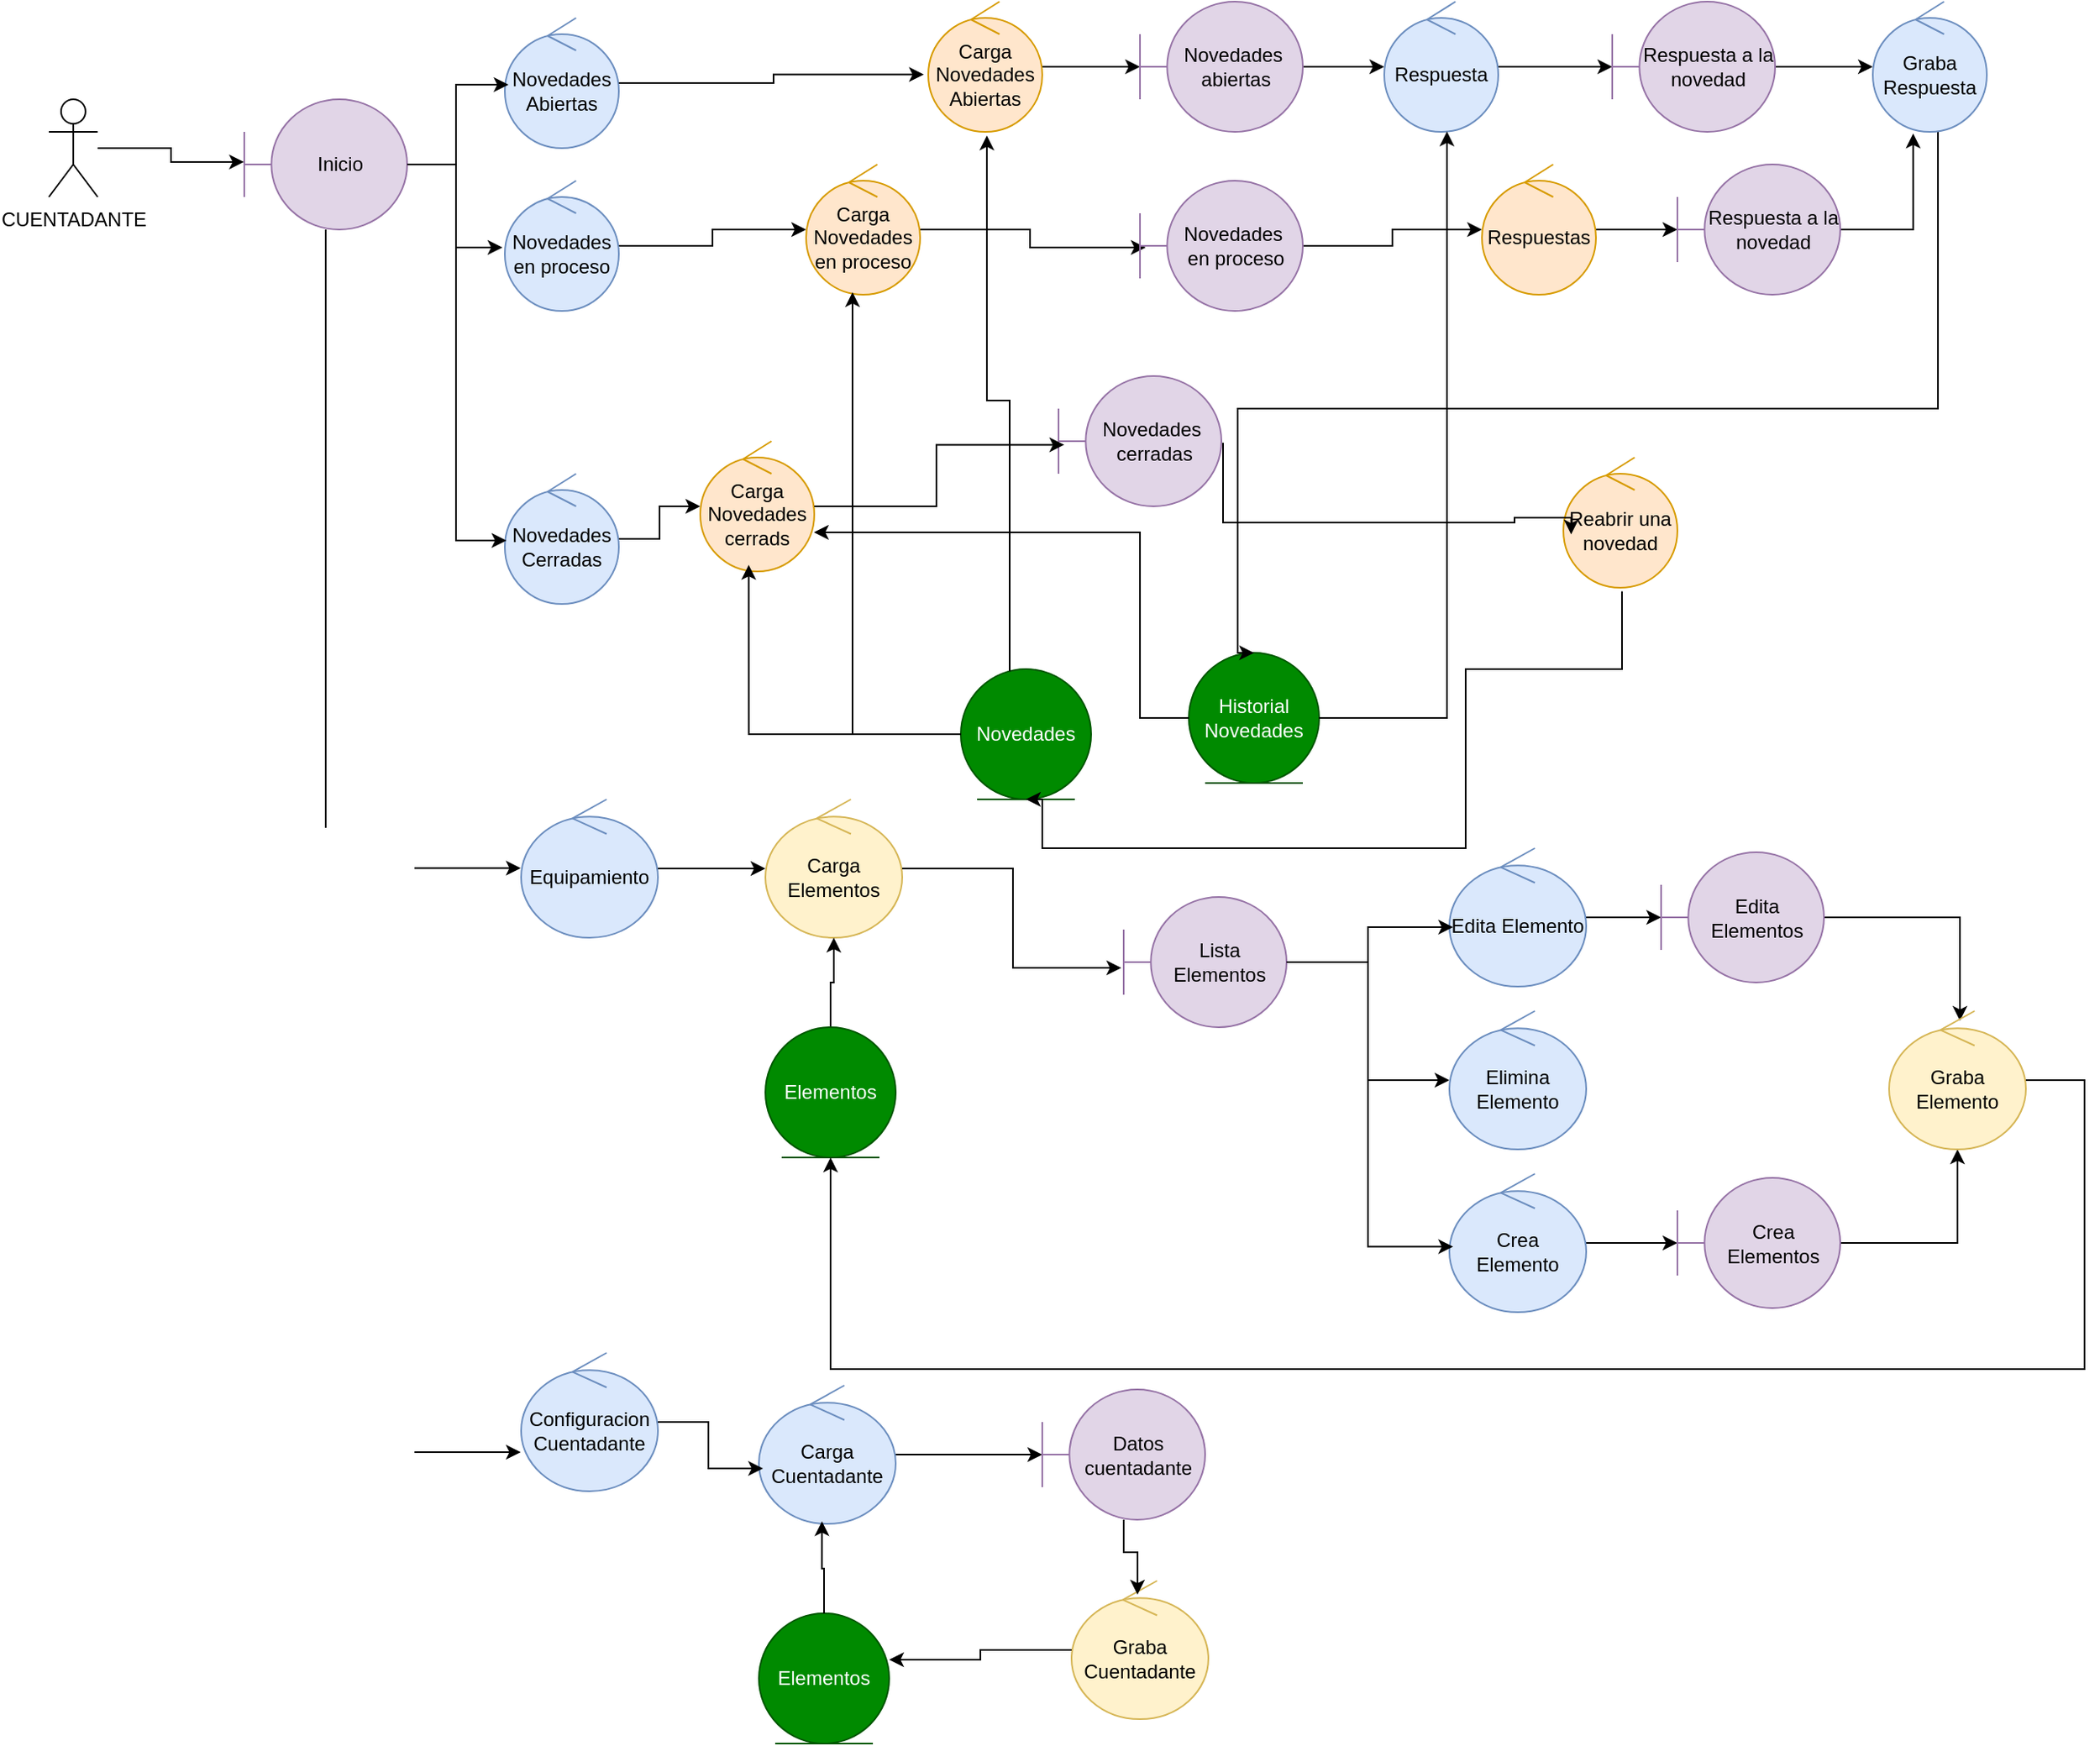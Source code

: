 <mxfile version="24.7.7">
  <diagram name="Página-1" id="gYXQ4PQmvJJArQJfaci6">
    <mxGraphModel dx="1222" dy="606" grid="1" gridSize="10" guides="1" tooltips="1" connect="1" arrows="1" fold="1" page="1" pageScale="1" pageWidth="827" pageHeight="1169" math="0" shadow="0">
      <root>
        <mxCell id="0" />
        <mxCell id="1" parent="0" />
        <mxCell id="wxJOrW_Wo2imXkOnGC0c-1" value="CUENTADANTE" style="shape=umlActor;verticalLabelPosition=bottom;verticalAlign=top;html=1;outlineConnect=0;" vertex="1" parent="1">
          <mxGeometry x="40" y="70" width="30" height="60" as="geometry" />
        </mxCell>
        <mxCell id="wxJOrW_Wo2imXkOnGC0c-34" value="" style="edgeStyle=orthogonalEdgeStyle;rounded=0;orthogonalLoop=1;jettySize=auto;html=1;entryX=-0.003;entryY=0.497;entryDx=0;entryDy=0;entryPerimeter=0;" edge="1" parent="1" source="wxJOrW_Wo2imXkOnGC0c-3" target="wxJOrW_Wo2imXkOnGC0c-32">
          <mxGeometry relative="1" as="geometry">
            <mxPoint x="210" y="230" as="targetPoint" />
            <Array as="points">
              <mxPoint x="210" y="542" />
            </Array>
          </mxGeometry>
        </mxCell>
        <mxCell id="wxJOrW_Wo2imXkOnGC0c-3" value="Inicio" style="shape=umlBoundary;whiteSpace=wrap;html=1;fillColor=#e1d5e7;strokeColor=#9673a6;" vertex="1" parent="1">
          <mxGeometry x="160" y="70" width="100" height="80" as="geometry" />
        </mxCell>
        <mxCell id="wxJOrW_Wo2imXkOnGC0c-4" style="edgeStyle=orthogonalEdgeStyle;rounded=0;orthogonalLoop=1;jettySize=auto;html=1;entryX=-0.002;entryY=0.481;entryDx=0;entryDy=0;entryPerimeter=0;" edge="1" parent="1" source="wxJOrW_Wo2imXkOnGC0c-1" target="wxJOrW_Wo2imXkOnGC0c-3">
          <mxGeometry relative="1" as="geometry" />
        </mxCell>
        <mxCell id="wxJOrW_Wo2imXkOnGC0c-5" value="Novedades&lt;div&gt;Abiertas&lt;/div&gt;" style="ellipse;shape=umlControl;whiteSpace=wrap;html=1;fillColor=#dae8fc;strokeColor=#6c8ebf;" vertex="1" parent="1">
          <mxGeometry x="320" y="20" width="70" height="80" as="geometry" />
        </mxCell>
        <mxCell id="wxJOrW_Wo2imXkOnGC0c-36" value="" style="edgeStyle=orthogonalEdgeStyle;rounded=0;orthogonalLoop=1;jettySize=auto;html=1;" edge="1" parent="1" source="wxJOrW_Wo2imXkOnGC0c-6" target="wxJOrW_Wo2imXkOnGC0c-35">
          <mxGeometry relative="1" as="geometry" />
        </mxCell>
        <mxCell id="wxJOrW_Wo2imXkOnGC0c-6" value="Novedades&lt;div&gt;en proceso&lt;/div&gt;" style="ellipse;shape=umlControl;whiteSpace=wrap;html=1;fillColor=#dae8fc;strokeColor=#6c8ebf;" vertex="1" parent="1">
          <mxGeometry x="320" y="120" width="70" height="80" as="geometry" />
        </mxCell>
        <mxCell id="wxJOrW_Wo2imXkOnGC0c-51" value="" style="edgeStyle=orthogonalEdgeStyle;rounded=0;orthogonalLoop=1;jettySize=auto;html=1;" edge="1" parent="1" source="wxJOrW_Wo2imXkOnGC0c-7" target="wxJOrW_Wo2imXkOnGC0c-49">
          <mxGeometry relative="1" as="geometry">
            <mxPoint x="470" y="340" as="targetPoint" />
          </mxGeometry>
        </mxCell>
        <mxCell id="wxJOrW_Wo2imXkOnGC0c-7" value="Novedades&lt;div&gt;Cerradas&lt;/div&gt;" style="ellipse;shape=umlControl;whiteSpace=wrap;html=1;fillColor=#dae8fc;strokeColor=#6c8ebf;" vertex="1" parent="1">
          <mxGeometry x="320" y="300" width="70" height="80" as="geometry" />
        </mxCell>
        <mxCell id="wxJOrW_Wo2imXkOnGC0c-8" style="edgeStyle=orthogonalEdgeStyle;rounded=0;orthogonalLoop=1;jettySize=auto;html=1;entryX=0.032;entryY=0.513;entryDx=0;entryDy=0;entryPerimeter=0;" edge="1" parent="1" source="wxJOrW_Wo2imXkOnGC0c-3" target="wxJOrW_Wo2imXkOnGC0c-5">
          <mxGeometry relative="1" as="geometry" />
        </mxCell>
        <mxCell id="wxJOrW_Wo2imXkOnGC0c-9" style="edgeStyle=orthogonalEdgeStyle;rounded=0;orthogonalLoop=1;jettySize=auto;html=1;entryX=-0.021;entryY=0.513;entryDx=0;entryDy=0;entryPerimeter=0;" edge="1" parent="1" source="wxJOrW_Wo2imXkOnGC0c-3" target="wxJOrW_Wo2imXkOnGC0c-6">
          <mxGeometry relative="1" as="geometry" />
        </mxCell>
        <mxCell id="wxJOrW_Wo2imXkOnGC0c-10" style="edgeStyle=orthogonalEdgeStyle;rounded=0;orthogonalLoop=1;jettySize=auto;html=1;entryX=0.014;entryY=0.513;entryDx=0;entryDy=0;entryPerimeter=0;" edge="1" parent="1" source="wxJOrW_Wo2imXkOnGC0c-3" target="wxJOrW_Wo2imXkOnGC0c-7">
          <mxGeometry relative="1" as="geometry" />
        </mxCell>
        <mxCell id="wxJOrW_Wo2imXkOnGC0c-40" value="" style="edgeStyle=orthogonalEdgeStyle;rounded=0;orthogonalLoop=1;jettySize=auto;html=1;" edge="1" parent="1" source="wxJOrW_Wo2imXkOnGC0c-11" target="wxJOrW_Wo2imXkOnGC0c-16">
          <mxGeometry relative="1" as="geometry" />
        </mxCell>
        <mxCell id="wxJOrW_Wo2imXkOnGC0c-11" value="Carga Novedades&lt;div&gt;Abiertas&lt;/div&gt;" style="ellipse;shape=umlControl;whiteSpace=wrap;html=1;fillColor=#ffe6cc;strokeColor=#d79b00;" vertex="1" parent="1">
          <mxGeometry x="580" y="10" width="70" height="80" as="geometry" />
        </mxCell>
        <mxCell id="wxJOrW_Wo2imXkOnGC0c-12" value="Novedades" style="ellipse;shape=umlEntity;whiteSpace=wrap;html=1;fillColor=#008a00;fontColor=#ffffff;strokeColor=#005700;" vertex="1" parent="1">
          <mxGeometry x="600" y="420" width="80" height="80" as="geometry" />
        </mxCell>
        <mxCell id="wxJOrW_Wo2imXkOnGC0c-14" style="edgeStyle=orthogonalEdgeStyle;rounded=0;orthogonalLoop=1;jettySize=auto;html=1;entryX=0.514;entryY=1.028;entryDx=0;entryDy=0;entryPerimeter=0;" edge="1" parent="1" source="wxJOrW_Wo2imXkOnGC0c-12" target="wxJOrW_Wo2imXkOnGC0c-11">
          <mxGeometry relative="1" as="geometry">
            <Array as="points">
              <mxPoint x="630" y="255" />
              <mxPoint x="616" y="255" />
            </Array>
          </mxGeometry>
        </mxCell>
        <mxCell id="wxJOrW_Wo2imXkOnGC0c-15" style="edgeStyle=orthogonalEdgeStyle;rounded=0;orthogonalLoop=1;jettySize=auto;html=1;entryX=-0.039;entryY=0.56;entryDx=0;entryDy=0;entryPerimeter=0;" edge="1" parent="1" source="wxJOrW_Wo2imXkOnGC0c-5" target="wxJOrW_Wo2imXkOnGC0c-11">
          <mxGeometry relative="1" as="geometry" />
        </mxCell>
        <mxCell id="wxJOrW_Wo2imXkOnGC0c-23" value="" style="edgeStyle=orthogonalEdgeStyle;rounded=0;orthogonalLoop=1;jettySize=auto;html=1;" edge="1" parent="1" source="wxJOrW_Wo2imXkOnGC0c-16" target="wxJOrW_Wo2imXkOnGC0c-20">
          <mxGeometry relative="1" as="geometry" />
        </mxCell>
        <mxCell id="wxJOrW_Wo2imXkOnGC0c-16" value="Novedades&amp;nbsp;&lt;div&gt;abiertas&lt;/div&gt;" style="shape=umlBoundary;whiteSpace=wrap;html=1;fillColor=#e1d5e7;strokeColor=#9673a6;" vertex="1" parent="1">
          <mxGeometry x="710" y="10" width="100" height="80" as="geometry" />
        </mxCell>
        <mxCell id="wxJOrW_Wo2imXkOnGC0c-27" value="" style="edgeStyle=orthogonalEdgeStyle;rounded=0;orthogonalLoop=1;jettySize=auto;html=1;" edge="1" parent="1" source="wxJOrW_Wo2imXkOnGC0c-20" target="wxJOrW_Wo2imXkOnGC0c-26">
          <mxGeometry relative="1" as="geometry" />
        </mxCell>
        <mxCell id="wxJOrW_Wo2imXkOnGC0c-20" value="Respuesta" style="ellipse;shape=umlControl;whiteSpace=wrap;html=1;fillColor=#dae8fc;strokeColor=#6c8ebf;" vertex="1" parent="1">
          <mxGeometry x="860" y="10" width="70" height="80" as="geometry" />
        </mxCell>
        <mxCell id="wxJOrW_Wo2imXkOnGC0c-22" value="Historial&lt;div&gt;Novedades&lt;/div&gt;" style="ellipse;shape=umlEntity;whiteSpace=wrap;html=1;fillColor=#008a00;fontColor=#ffffff;strokeColor=#005700;" vertex="1" parent="1">
          <mxGeometry x="740" y="410" width="80" height="80" as="geometry" />
        </mxCell>
        <mxCell id="wxJOrW_Wo2imXkOnGC0c-24" style="edgeStyle=orthogonalEdgeStyle;rounded=0;orthogonalLoop=1;jettySize=auto;html=1;entryX=0.55;entryY=0.997;entryDx=0;entryDy=0;entryPerimeter=0;" edge="1" parent="1" source="wxJOrW_Wo2imXkOnGC0c-22" target="wxJOrW_Wo2imXkOnGC0c-20">
          <mxGeometry relative="1" as="geometry" />
        </mxCell>
        <mxCell id="wxJOrW_Wo2imXkOnGC0c-29" value="" style="edgeStyle=orthogonalEdgeStyle;rounded=0;orthogonalLoop=1;jettySize=auto;html=1;entryX=0.5;entryY=0;entryDx=0;entryDy=0;exitX=0.604;exitY=0.966;exitDx=0;exitDy=0;exitPerimeter=0;" edge="1" parent="1" source="wxJOrW_Wo2imXkOnGC0c-30" target="wxJOrW_Wo2imXkOnGC0c-22">
          <mxGeometry relative="1" as="geometry">
            <mxPoint x="1050" y="180" as="targetPoint" />
            <Array as="points">
              <mxPoint x="1200" y="87" />
              <mxPoint x="1200" y="260" />
              <mxPoint x="770" y="260" />
            </Array>
          </mxGeometry>
        </mxCell>
        <mxCell id="wxJOrW_Wo2imXkOnGC0c-31" value="" style="edgeStyle=orthogonalEdgeStyle;rounded=0;orthogonalLoop=1;jettySize=auto;html=1;" edge="1" parent="1" source="wxJOrW_Wo2imXkOnGC0c-26" target="wxJOrW_Wo2imXkOnGC0c-30">
          <mxGeometry relative="1" as="geometry" />
        </mxCell>
        <mxCell id="wxJOrW_Wo2imXkOnGC0c-26" value="Respuesta a la novedad" style="shape=umlBoundary;whiteSpace=wrap;html=1;fillColor=#e1d5e7;strokeColor=#9673a6;" vertex="1" parent="1">
          <mxGeometry x="1000" y="10" width="100" height="80" as="geometry" />
        </mxCell>
        <mxCell id="wxJOrW_Wo2imXkOnGC0c-30" value="Graba Respuesta" style="ellipse;shape=umlControl;whiteSpace=wrap;html=1;fillColor=#dae8fc;strokeColor=#6c8ebf;" vertex="1" parent="1">
          <mxGeometry x="1160" y="10" width="70" height="80" as="geometry" />
        </mxCell>
        <mxCell id="wxJOrW_Wo2imXkOnGC0c-60" value="" style="edgeStyle=orthogonalEdgeStyle;rounded=0;orthogonalLoop=1;jettySize=auto;html=1;" edge="1" parent="1" source="wxJOrW_Wo2imXkOnGC0c-32" target="wxJOrW_Wo2imXkOnGC0c-59">
          <mxGeometry relative="1" as="geometry" />
        </mxCell>
        <mxCell id="wxJOrW_Wo2imXkOnGC0c-32" value="Equipamiento" style="ellipse;shape=umlControl;whiteSpace=wrap;html=1;fillColor=#dae8fc;strokeColor=#6c8ebf;" vertex="1" parent="1">
          <mxGeometry x="330" y="500" width="84" height="85" as="geometry" />
        </mxCell>
        <mxCell id="wxJOrW_Wo2imXkOnGC0c-42" value="" style="edgeStyle=orthogonalEdgeStyle;rounded=0;orthogonalLoop=1;jettySize=auto;html=1;entryX=0.035;entryY=0.513;entryDx=0;entryDy=0;entryPerimeter=0;" edge="1" parent="1" source="wxJOrW_Wo2imXkOnGC0c-35" target="wxJOrW_Wo2imXkOnGC0c-39">
          <mxGeometry relative="1" as="geometry">
            <mxPoint x="655" y="150" as="targetPoint" />
          </mxGeometry>
        </mxCell>
        <mxCell id="wxJOrW_Wo2imXkOnGC0c-35" value="Carga Novedades&lt;div&gt;en proceso&lt;/div&gt;" style="ellipse;shape=umlControl;whiteSpace=wrap;html=1;fillColor=#ffe6cc;strokeColor=#d79b00;" vertex="1" parent="1">
          <mxGeometry x="505" y="110" width="70" height="80" as="geometry" />
        </mxCell>
        <mxCell id="wxJOrW_Wo2imXkOnGC0c-38" style="edgeStyle=orthogonalEdgeStyle;rounded=0;orthogonalLoop=1;jettySize=auto;html=1;entryX=0.407;entryY=0.981;entryDx=0;entryDy=0;entryPerimeter=0;" edge="1" parent="1" source="wxJOrW_Wo2imXkOnGC0c-12" target="wxJOrW_Wo2imXkOnGC0c-35">
          <mxGeometry relative="1" as="geometry" />
        </mxCell>
        <mxCell id="wxJOrW_Wo2imXkOnGC0c-44" value="" style="edgeStyle=orthogonalEdgeStyle;rounded=0;orthogonalLoop=1;jettySize=auto;html=1;" edge="1" parent="1" source="wxJOrW_Wo2imXkOnGC0c-39" target="wxJOrW_Wo2imXkOnGC0c-43">
          <mxGeometry relative="1" as="geometry" />
        </mxCell>
        <mxCell id="wxJOrW_Wo2imXkOnGC0c-39" value="Novedades&amp;nbsp;&lt;div&gt;en proceso&lt;/div&gt;" style="shape=umlBoundary;whiteSpace=wrap;html=1;fillColor=#e1d5e7;strokeColor=#9673a6;" vertex="1" parent="1">
          <mxGeometry x="710" y="120" width="100" height="80" as="geometry" />
        </mxCell>
        <mxCell id="wxJOrW_Wo2imXkOnGC0c-46" value="" style="edgeStyle=orthogonalEdgeStyle;rounded=0;orthogonalLoop=1;jettySize=auto;html=1;" edge="1" parent="1" source="wxJOrW_Wo2imXkOnGC0c-43" target="wxJOrW_Wo2imXkOnGC0c-45">
          <mxGeometry relative="1" as="geometry" />
        </mxCell>
        <mxCell id="wxJOrW_Wo2imXkOnGC0c-43" value="Respuestas" style="ellipse;shape=umlControl;whiteSpace=wrap;html=1;fillColor=#ffe6cc;strokeColor=#d79b00;" vertex="1" parent="1">
          <mxGeometry x="920" y="110" width="70" height="80" as="geometry" />
        </mxCell>
        <mxCell id="wxJOrW_Wo2imXkOnGC0c-48" value="" style="edgeStyle=orthogonalEdgeStyle;rounded=0;orthogonalLoop=1;jettySize=auto;html=1;entryX=0.354;entryY=1.013;entryDx=0;entryDy=0;entryPerimeter=0;" edge="1" parent="1" source="wxJOrW_Wo2imXkOnGC0c-45" target="wxJOrW_Wo2imXkOnGC0c-30">
          <mxGeometry relative="1" as="geometry">
            <mxPoint x="1220" y="150" as="targetPoint" />
          </mxGeometry>
        </mxCell>
        <mxCell id="wxJOrW_Wo2imXkOnGC0c-45" value="Respuesta a la novedad" style="shape=umlBoundary;whiteSpace=wrap;html=1;fillColor=#e1d5e7;strokeColor=#9673a6;" vertex="1" parent="1">
          <mxGeometry x="1040" y="110" width="100" height="80" as="geometry" />
        </mxCell>
        <mxCell id="wxJOrW_Wo2imXkOnGC0c-49" value="Carga Novedades&lt;div&gt;cerrads&lt;/div&gt;" style="ellipse;shape=umlControl;whiteSpace=wrap;html=1;fillColor=#ffe6cc;strokeColor=#d79b00;" vertex="1" parent="1">
          <mxGeometry x="440" y="280" width="70" height="80" as="geometry" />
        </mxCell>
        <mxCell id="wxJOrW_Wo2imXkOnGC0c-52" style="edgeStyle=orthogonalEdgeStyle;rounded=0;orthogonalLoop=1;jettySize=auto;html=1;entryX=0.425;entryY=0.95;entryDx=0;entryDy=0;entryPerimeter=0;" edge="1" parent="1" source="wxJOrW_Wo2imXkOnGC0c-12" target="wxJOrW_Wo2imXkOnGC0c-49">
          <mxGeometry relative="1" as="geometry" />
        </mxCell>
        <mxCell id="wxJOrW_Wo2imXkOnGC0c-53" value="Novedades&amp;nbsp;&lt;div&gt;cerradas&lt;/div&gt;" style="shape=umlBoundary;whiteSpace=wrap;html=1;fillColor=#e1d5e7;strokeColor=#9673a6;" vertex="1" parent="1">
          <mxGeometry x="660" y="240" width="100" height="80" as="geometry" />
        </mxCell>
        <mxCell id="wxJOrW_Wo2imXkOnGC0c-54" style="edgeStyle=orthogonalEdgeStyle;rounded=0;orthogonalLoop=1;jettySize=auto;html=1;entryX=0.035;entryY=0.528;entryDx=0;entryDy=0;entryPerimeter=0;" edge="1" parent="1" source="wxJOrW_Wo2imXkOnGC0c-49" target="wxJOrW_Wo2imXkOnGC0c-53">
          <mxGeometry relative="1" as="geometry" />
        </mxCell>
        <mxCell id="wxJOrW_Wo2imXkOnGC0c-56" style="edgeStyle=orthogonalEdgeStyle;rounded=0;orthogonalLoop=1;jettySize=auto;html=1;entryX=0.5;entryY=1;entryDx=0;entryDy=0;exitX=0.514;exitY=1.028;exitDx=0;exitDy=0;exitPerimeter=0;" edge="1" parent="1" source="wxJOrW_Wo2imXkOnGC0c-55" target="wxJOrW_Wo2imXkOnGC0c-12">
          <mxGeometry relative="1" as="geometry">
            <Array as="points">
              <mxPoint x="1006" y="420" />
              <mxPoint x="910" y="420" />
              <mxPoint x="910" y="530" />
              <mxPoint x="650" y="530" />
            </Array>
          </mxGeometry>
        </mxCell>
        <mxCell id="wxJOrW_Wo2imXkOnGC0c-55" value="Reabrir una novedad" style="ellipse;shape=umlControl;whiteSpace=wrap;html=1;fillColor=#ffe6cc;strokeColor=#d79b00;" vertex="1" parent="1">
          <mxGeometry x="970" y="290" width="70" height="80" as="geometry" />
        </mxCell>
        <mxCell id="wxJOrW_Wo2imXkOnGC0c-57" style="edgeStyle=orthogonalEdgeStyle;rounded=0;orthogonalLoop=1;jettySize=auto;html=1;exitX=1.01;exitY=0.513;exitDx=0;exitDy=0;exitPerimeter=0;entryX=0.068;entryY=0.591;entryDx=0;entryDy=0;entryPerimeter=0;" edge="1" parent="1" source="wxJOrW_Wo2imXkOnGC0c-53" target="wxJOrW_Wo2imXkOnGC0c-55">
          <mxGeometry relative="1" as="geometry">
            <mxPoint x="840" y="330" as="sourcePoint" />
            <Array as="points">
              <mxPoint x="761" y="330" />
              <mxPoint x="940" y="330" />
              <mxPoint x="940" y="327" />
            </Array>
          </mxGeometry>
        </mxCell>
        <mxCell id="wxJOrW_Wo2imXkOnGC0c-58" style="edgeStyle=orthogonalEdgeStyle;rounded=0;orthogonalLoop=1;jettySize=auto;html=1;entryX=0.997;entryY=0.7;entryDx=0;entryDy=0;entryPerimeter=0;" edge="1" parent="1" source="wxJOrW_Wo2imXkOnGC0c-22" target="wxJOrW_Wo2imXkOnGC0c-49">
          <mxGeometry relative="1" as="geometry">
            <Array as="points">
              <mxPoint x="710" y="450" />
              <mxPoint x="710" y="336" />
            </Array>
          </mxGeometry>
        </mxCell>
        <mxCell id="wxJOrW_Wo2imXkOnGC0c-59" value="Carga Elementos" style="ellipse;shape=umlControl;whiteSpace=wrap;html=1;fillColor=#fff2cc;strokeColor=#d6b656;" vertex="1" parent="1">
          <mxGeometry x="480" y="500" width="84" height="85" as="geometry" />
        </mxCell>
        <mxCell id="wxJOrW_Wo2imXkOnGC0c-67" value="" style="edgeStyle=orthogonalEdgeStyle;rounded=0;orthogonalLoop=1;jettySize=auto;html=1;" edge="1" parent="1" source="wxJOrW_Wo2imXkOnGC0c-61" target="wxJOrW_Wo2imXkOnGC0c-66">
          <mxGeometry relative="1" as="geometry" />
        </mxCell>
        <mxCell id="wxJOrW_Wo2imXkOnGC0c-61" value="Lista Elementos" style="shape=umlBoundary;whiteSpace=wrap;html=1;fillColor=#e1d5e7;strokeColor=#9673a6;" vertex="1" parent="1">
          <mxGeometry x="700" y="560" width="100" height="80" as="geometry" />
        </mxCell>
        <mxCell id="wxJOrW_Wo2imXkOnGC0c-62" style="edgeStyle=orthogonalEdgeStyle;rounded=0;orthogonalLoop=1;jettySize=auto;html=1;entryX=-0.015;entryY=0.544;entryDx=0;entryDy=0;entryPerimeter=0;" edge="1" parent="1" source="wxJOrW_Wo2imXkOnGC0c-59" target="wxJOrW_Wo2imXkOnGC0c-61">
          <mxGeometry relative="1" as="geometry" />
        </mxCell>
        <mxCell id="wxJOrW_Wo2imXkOnGC0c-64" value="" style="edgeStyle=orthogonalEdgeStyle;rounded=0;orthogonalLoop=1;jettySize=auto;html=1;" edge="1" parent="1" source="wxJOrW_Wo2imXkOnGC0c-63" target="wxJOrW_Wo2imXkOnGC0c-59">
          <mxGeometry relative="1" as="geometry" />
        </mxCell>
        <mxCell id="wxJOrW_Wo2imXkOnGC0c-63" value="Elementos" style="ellipse;shape=umlEntity;whiteSpace=wrap;html=1;fillColor=#008a00;fontColor=#ffffff;strokeColor=#005700;" vertex="1" parent="1">
          <mxGeometry x="480" y="640" width="80" height="80" as="geometry" />
        </mxCell>
        <mxCell id="wxJOrW_Wo2imXkOnGC0c-73" value="" style="edgeStyle=orthogonalEdgeStyle;rounded=0;orthogonalLoop=1;jettySize=auto;html=1;" edge="1" parent="1" source="wxJOrW_Wo2imXkOnGC0c-65" target="wxJOrW_Wo2imXkOnGC0c-72">
          <mxGeometry relative="1" as="geometry" />
        </mxCell>
        <mxCell id="wxJOrW_Wo2imXkOnGC0c-65" value="Edita Elemento" style="ellipse;shape=umlControl;whiteSpace=wrap;html=1;fillColor=#dae8fc;strokeColor=#6c8ebf;" vertex="1" parent="1">
          <mxGeometry x="900" y="530" width="84" height="85" as="geometry" />
        </mxCell>
        <mxCell id="wxJOrW_Wo2imXkOnGC0c-66" value="Elimina&lt;div&gt;Elemento&lt;/div&gt;" style="ellipse;shape=umlControl;whiteSpace=wrap;html=1;fillColor=#dae8fc;strokeColor=#6c8ebf;" vertex="1" parent="1">
          <mxGeometry x="900" y="630" width="84" height="85" as="geometry" />
        </mxCell>
        <mxCell id="wxJOrW_Wo2imXkOnGC0c-68" style="edgeStyle=orthogonalEdgeStyle;rounded=0;orthogonalLoop=1;jettySize=auto;html=1;entryX=0.027;entryY=0.571;entryDx=0;entryDy=0;entryPerimeter=0;" edge="1" parent="1" source="wxJOrW_Wo2imXkOnGC0c-61" target="wxJOrW_Wo2imXkOnGC0c-65">
          <mxGeometry relative="1" as="geometry" />
        </mxCell>
        <mxCell id="wxJOrW_Wo2imXkOnGC0c-75" value="" style="edgeStyle=orthogonalEdgeStyle;rounded=0;orthogonalLoop=1;jettySize=auto;html=1;" edge="1" parent="1" source="wxJOrW_Wo2imXkOnGC0c-69" target="wxJOrW_Wo2imXkOnGC0c-74">
          <mxGeometry relative="1" as="geometry" />
        </mxCell>
        <mxCell id="wxJOrW_Wo2imXkOnGC0c-69" value="Crea&lt;div&gt;Elemento&lt;/div&gt;" style="ellipse;shape=umlControl;whiteSpace=wrap;html=1;fillColor=#dae8fc;strokeColor=#6c8ebf;" vertex="1" parent="1">
          <mxGeometry x="900" y="730" width="84" height="85" as="geometry" />
        </mxCell>
        <mxCell id="wxJOrW_Wo2imXkOnGC0c-71" style="edgeStyle=orthogonalEdgeStyle;rounded=0;orthogonalLoop=1;jettySize=auto;html=1;entryX=0.027;entryY=0.527;entryDx=0;entryDy=0;entryPerimeter=0;" edge="1" parent="1" source="wxJOrW_Wo2imXkOnGC0c-61" target="wxJOrW_Wo2imXkOnGC0c-69">
          <mxGeometry relative="1" as="geometry">
            <Array as="points">
              <mxPoint x="850" y="600" />
              <mxPoint x="850" y="775" />
            </Array>
          </mxGeometry>
        </mxCell>
        <mxCell id="wxJOrW_Wo2imXkOnGC0c-78" value="" style="edgeStyle=orthogonalEdgeStyle;rounded=0;orthogonalLoop=1;jettySize=auto;html=1;entryX=0.518;entryY=0.071;entryDx=0;entryDy=0;entryPerimeter=0;" edge="1" parent="1" source="wxJOrW_Wo2imXkOnGC0c-72" target="wxJOrW_Wo2imXkOnGC0c-76">
          <mxGeometry relative="1" as="geometry">
            <mxPoint x="1210" y="572.5" as="targetPoint" />
          </mxGeometry>
        </mxCell>
        <mxCell id="wxJOrW_Wo2imXkOnGC0c-72" value="Edita&lt;div&gt;Elementos&lt;/div&gt;" style="shape=umlBoundary;whiteSpace=wrap;html=1;fillColor=#e1d5e7;strokeColor=#9673a6;" vertex="1" parent="1">
          <mxGeometry x="1030" y="532.5" width="100" height="80" as="geometry" />
        </mxCell>
        <mxCell id="wxJOrW_Wo2imXkOnGC0c-79" style="edgeStyle=orthogonalEdgeStyle;rounded=0;orthogonalLoop=1;jettySize=auto;html=1;" edge="1" parent="1" source="wxJOrW_Wo2imXkOnGC0c-74" target="wxJOrW_Wo2imXkOnGC0c-76">
          <mxGeometry relative="1" as="geometry" />
        </mxCell>
        <mxCell id="wxJOrW_Wo2imXkOnGC0c-74" value="Crea&lt;div&gt;Elementos&lt;/div&gt;" style="shape=umlBoundary;whiteSpace=wrap;html=1;fillColor=#e1d5e7;strokeColor=#9673a6;" vertex="1" parent="1">
          <mxGeometry x="1040" y="732.5" width="100" height="80" as="geometry" />
        </mxCell>
        <mxCell id="wxJOrW_Wo2imXkOnGC0c-80" style="edgeStyle=orthogonalEdgeStyle;rounded=0;orthogonalLoop=1;jettySize=auto;html=1;entryX=0.5;entryY=1;entryDx=0;entryDy=0;" edge="1" parent="1" source="wxJOrW_Wo2imXkOnGC0c-76" target="wxJOrW_Wo2imXkOnGC0c-63">
          <mxGeometry relative="1" as="geometry">
            <Array as="points">
              <mxPoint x="1290" y="673" />
              <mxPoint x="1290" y="850" />
              <mxPoint x="520" y="850" />
            </Array>
          </mxGeometry>
        </mxCell>
        <mxCell id="wxJOrW_Wo2imXkOnGC0c-76" value="Graba Elemento" style="ellipse;shape=umlControl;whiteSpace=wrap;html=1;fillColor=#fff2cc;strokeColor=#d6b656;" vertex="1" parent="1">
          <mxGeometry x="1170" y="630" width="84" height="85" as="geometry" />
        </mxCell>
        <mxCell id="wxJOrW_Wo2imXkOnGC0c-81" value="Configuracion&lt;div&gt;Cuentadante&lt;/div&gt;" style="ellipse;shape=umlControl;whiteSpace=wrap;html=1;fillColor=#dae8fc;strokeColor=#6c8ebf;" vertex="1" parent="1">
          <mxGeometry x="330" y="840" width="84" height="85" as="geometry" />
        </mxCell>
        <mxCell id="wxJOrW_Wo2imXkOnGC0c-83" style="edgeStyle=orthogonalEdgeStyle;rounded=0;orthogonalLoop=1;jettySize=auto;html=1;entryX=-0.003;entryY=0.718;entryDx=0;entryDy=0;entryPerimeter=0;" edge="1" parent="1" source="wxJOrW_Wo2imXkOnGC0c-3" target="wxJOrW_Wo2imXkOnGC0c-81">
          <mxGeometry relative="1" as="geometry">
            <Array as="points">
              <mxPoint x="210" y="901" />
            </Array>
          </mxGeometry>
        </mxCell>
        <mxCell id="wxJOrW_Wo2imXkOnGC0c-84" value="Elementos" style="ellipse;shape=umlEntity;whiteSpace=wrap;html=1;fillColor=#008a00;fontColor=#ffffff;strokeColor=#005700;" vertex="1" parent="1">
          <mxGeometry x="476" y="1000" width="80" height="80" as="geometry" />
        </mxCell>
        <mxCell id="wxJOrW_Wo2imXkOnGC0c-89" value="" style="edgeStyle=orthogonalEdgeStyle;rounded=0;orthogonalLoop=1;jettySize=auto;html=1;" edge="1" parent="1" source="wxJOrW_Wo2imXkOnGC0c-85" target="wxJOrW_Wo2imXkOnGC0c-88">
          <mxGeometry relative="1" as="geometry" />
        </mxCell>
        <mxCell id="wxJOrW_Wo2imXkOnGC0c-85" value="Carga&lt;div&gt;Cuentadante&lt;/div&gt;" style="ellipse;shape=umlControl;whiteSpace=wrap;html=1;fillColor=#dae8fc;strokeColor=#6c8ebf;" vertex="1" parent="1">
          <mxGeometry x="476" y="860" width="84" height="85" as="geometry" />
        </mxCell>
        <mxCell id="wxJOrW_Wo2imXkOnGC0c-86" style="edgeStyle=orthogonalEdgeStyle;rounded=0;orthogonalLoop=1;jettySize=auto;html=1;entryX=0.03;entryY=0.6;entryDx=0;entryDy=0;entryPerimeter=0;" edge="1" parent="1" source="wxJOrW_Wo2imXkOnGC0c-81" target="wxJOrW_Wo2imXkOnGC0c-85">
          <mxGeometry relative="1" as="geometry" />
        </mxCell>
        <mxCell id="wxJOrW_Wo2imXkOnGC0c-87" style="edgeStyle=orthogonalEdgeStyle;rounded=0;orthogonalLoop=1;jettySize=auto;html=1;entryX=0.461;entryY=0.982;entryDx=0;entryDy=0;entryPerimeter=0;" edge="1" parent="1" source="wxJOrW_Wo2imXkOnGC0c-84" target="wxJOrW_Wo2imXkOnGC0c-85">
          <mxGeometry relative="1" as="geometry" />
        </mxCell>
        <mxCell id="wxJOrW_Wo2imXkOnGC0c-88" value="Datos cuentadante" style="shape=umlBoundary;whiteSpace=wrap;html=1;fillColor=#e1d5e7;strokeColor=#9673a6;" vertex="1" parent="1">
          <mxGeometry x="650" y="862.5" width="100" height="80" as="geometry" />
        </mxCell>
        <mxCell id="wxJOrW_Wo2imXkOnGC0c-90" value="Graba Cuentadante" style="ellipse;shape=umlControl;whiteSpace=wrap;html=1;fillColor=#fff2cc;strokeColor=#d6b656;" vertex="1" parent="1">
          <mxGeometry x="668" y="980" width="84" height="85" as="geometry" />
        </mxCell>
        <mxCell id="wxJOrW_Wo2imXkOnGC0c-91" style="edgeStyle=orthogonalEdgeStyle;rounded=0;orthogonalLoop=1;jettySize=auto;html=1;entryX=0.482;entryY=0.1;entryDx=0;entryDy=0;entryPerimeter=0;" edge="1" parent="1" source="wxJOrW_Wo2imXkOnGC0c-88" target="wxJOrW_Wo2imXkOnGC0c-90">
          <mxGeometry relative="1" as="geometry" />
        </mxCell>
        <mxCell id="wxJOrW_Wo2imXkOnGC0c-92" style="edgeStyle=orthogonalEdgeStyle;rounded=0;orthogonalLoop=1;jettySize=auto;html=1;entryX=1;entryY=0.356;entryDx=0;entryDy=0;entryPerimeter=0;" edge="1" parent="1" source="wxJOrW_Wo2imXkOnGC0c-90" target="wxJOrW_Wo2imXkOnGC0c-84">
          <mxGeometry relative="1" as="geometry" />
        </mxCell>
      </root>
    </mxGraphModel>
  </diagram>
</mxfile>
